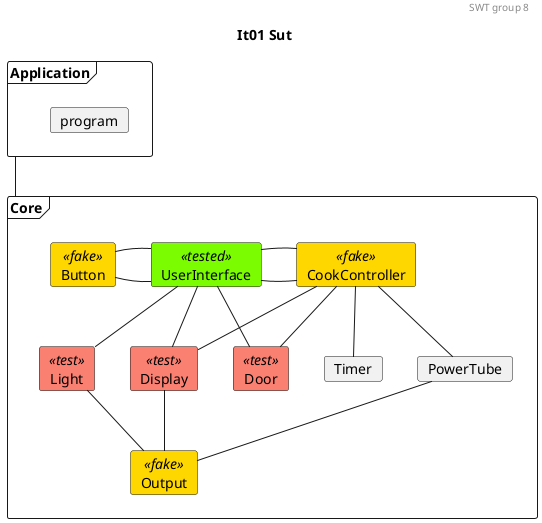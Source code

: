 @startuml

'Testing colors:
skinparam card{
    backgroundColor<<tested>> lawngreen
    backgroundColor<<sut>> salmon
    backgroundColor<<test>> salmon
    backgroundColor<<fake>> gold
}

header SWT group 8
title It01 Sut

frame Application{
    card program
}

frame Core{
    card UserInterface<<tested>>
    card CookController<<fake>>

    card Door<<test>>
    card Light<<test>>
    card Timer
    card PowerTube
    card Display<<test>>
    card Output<<fake>>
    card Button<<fake>>
}

'Relations projects
' 0. to 1.
Application -- Core

'Relations CookController:
'1.
CookController - UserInterface
'1. to 2.
CookController -- Door
CookController -- Timer
CookController -- PowerTube
CookController -- Display

'Relations UserInterface:
'1.
UserInterface - CookController
Button - UserInterface 
UserInterface - Button

'1. to 2.
UserInterface -- Light
UserInterface -- Door
UserInterface -- Display


' Relations 2. to 3.
Light -- Output
Display -- Output
PowerTube -- Output



@enduml